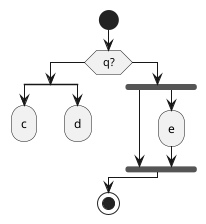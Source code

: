 {
  "sha1": "j3xrcqs942mmxut7fm7syh5ryjtiar6",
  "insertion": {
    "when": "2024-06-03T18:59:31.457Z",
    "url": "https://forum.plantuml.net/10017/split-fork-if-swimlane-bug",
    "user": "plantuml@gmail.com"
  }
}
@startuml

start

if(q?)
  split
    :c;
    detach
  split again
    :d;
    detach
  end split
else
  fork
  fork again
    :e;
  end fork
endif

stop
@enduml
